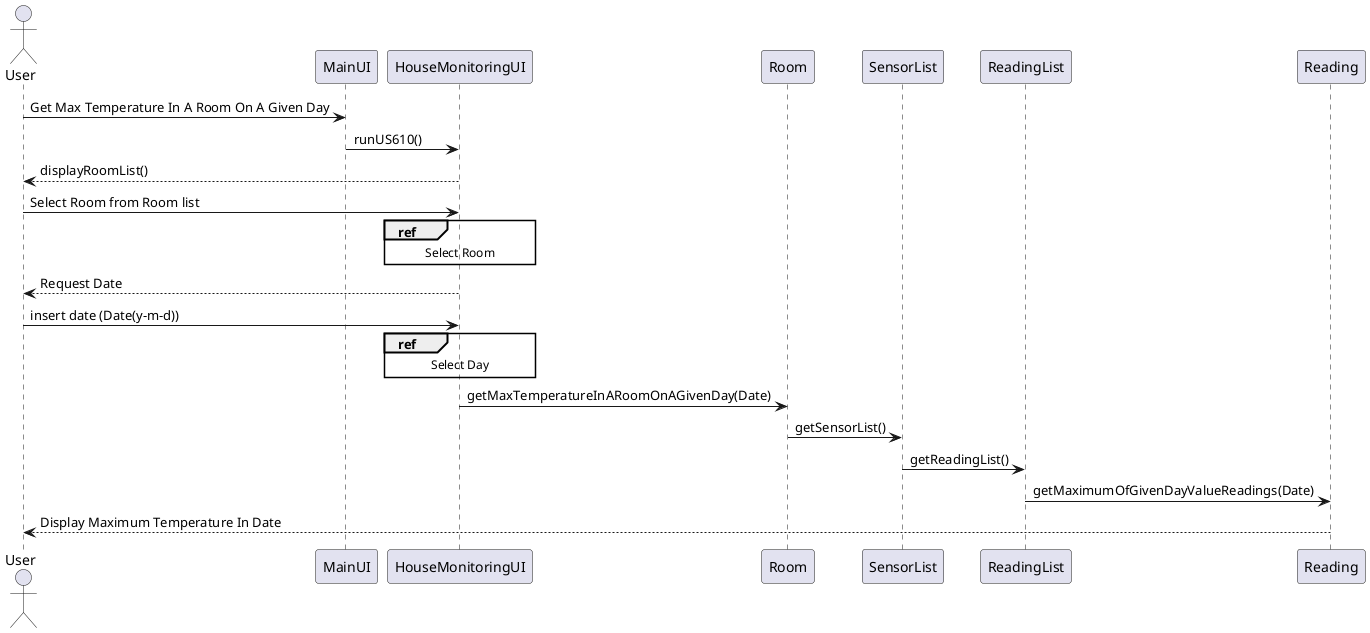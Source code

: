 @startuml
actor User

User -> MainUI: Get Max Temperature In A Room On A Given Day
MainUI -> HouseMonitoringUI: runUS610()
HouseMonitoringUI --> User: displayRoomList()
User -> HouseMonitoringUI: Select Room from Room list
ref over HouseMonitoringUI
Select Room
end
HouseMonitoringUI --> User: Request Date

User -> HouseMonitoringUI: insert date (Date(y-m-d))
ref over HouseMonitoringUI
Select Day
end
HouseMonitoringUI -> Room: getMaxTemperatureInARoomOnAGivenDay(Date)
Room->SensorList: getSensorList()
SensorList->ReadingList: getReadingList()
ReadingList->Reading:getMaximumOfGivenDayValueReadings(Date)
Reading-->User: Display Maximum Temperature In Date
@enduml